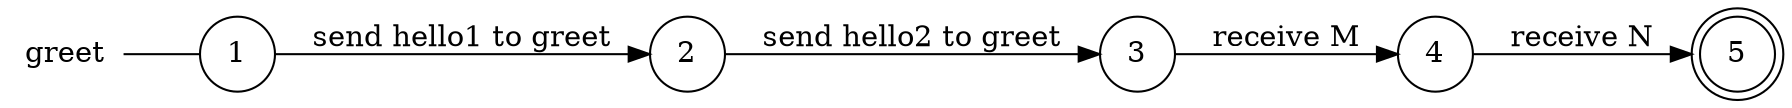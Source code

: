 digraph greet {
	rankdir="LR";
	n_0 [label="greet", shape="plaintext"];
	n_1 [id="5", shape=doublecircle, label="5"];
	n_2 [id="1", shape=circle, label="1"];
	n_0 -> n_2 [arrowhead=none];
	n_3 [id="2", shape=circle, label="2"];
	n_4 [id="4", shape=circle, label="4"];
	n_5 [id="3", shape=circle, label="3"];

	n_4 -> n_1 [id="[$e|2]", label="receive N"];
	n_2 -> n_3 [id="[$e|0]", label="send hello1 to greet"];
	n_5 -> n_4 [id="[$e|1]", label="receive M"];
	n_3 -> n_5 [id="[$e|3]", label="send hello2 to greet"];
}

